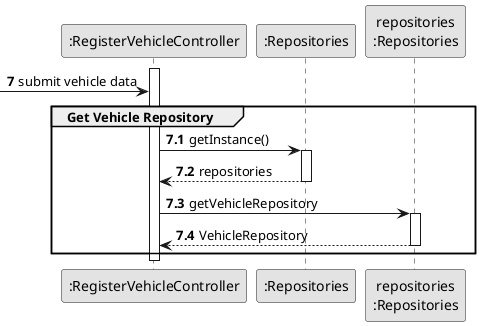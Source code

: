 @startuml
skinparam monochrome true
skinparam packageStyle rectangle
skinparam shadowing false

autonumber

'hide footbox

participant ":RegisterVehicleController" as CTRL
participant ":Repositories" as RepositorySingleton
participant "repositories\n:Repositories" as PLAT
autonumber 7


activate CTRL

 -> CTRL: submit vehicle data

    group Get Vehicle Repository
    autonumber 7.1

         CTRL -> RepositorySingleton: getInstance()
                    activate RepositorySingleton

                    RepositorySingleton --> CTRL: repositories
                    deactivate RepositorySingleton

                    CTRL -> PLAT: getVehicleRepository
                    activate PLAT

                    PLAT --> CTRL: VehicleRepository
                    deactivate PLAT

    end
deactivate CTRL


@enduml